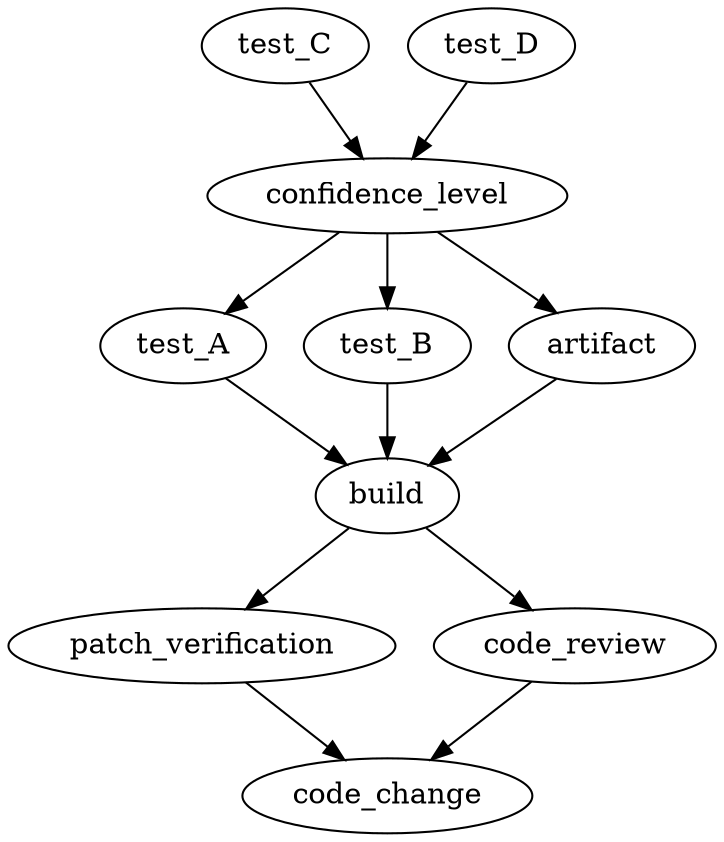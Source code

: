 strict digraph {
  code_change [probability=1, stop_probability=0.1]
  patch_verification [probability=0.9, pass_probability=0.9]
  code_review [probability=0.4, pass_probability=0.9]
  build [probability=0.9, pass_probability=0.9, stop_probability=0.1]
  test_A [probability=0.9, pass_probability=0.7]
  test_B [probability=0.6, pass_probability=0.9]
  artifact []
  confidence_level [probability=1, stop_probability=0.1]
  test_C [probability=0.9, pass_probability=0.8]
  test_D [probability=0.9, pass_probability=0.5]

  code_review -> code_change [type=cause]
  patch_verification -> code_change [type=cause]
  build -> code_review [type=cause]
  build -> patch_verification  [type=cause]
  test_A -> build [type=cause]
  test_B -> build [type=cause]
  artifact -> build [type=cause]
  confidence_level -> test_A [type=cause]
  confidence_level -> test_B [type=cause]
  confidence_level -> artifact [type=subject]
  test_C -> confidence_level [type=cause]
  test_D -> confidence_level [type=cause]
}